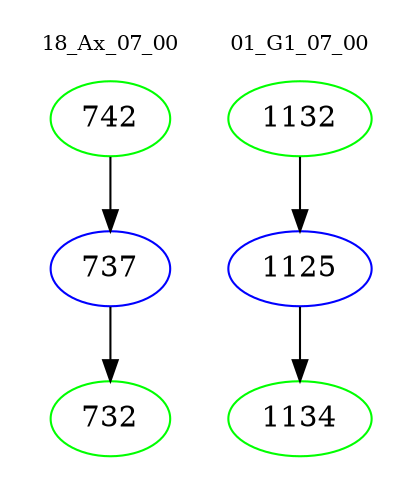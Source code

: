 digraph{
subgraph cluster_0 {
color = white
label = "18_Ax_07_00";
fontsize=10;
T0_742 [label="742", color="green"]
T0_742 -> T0_737 [color="black"]
T0_737 [label="737", color="blue"]
T0_737 -> T0_732 [color="black"]
T0_732 [label="732", color="green"]
}
subgraph cluster_1 {
color = white
label = "01_G1_07_00";
fontsize=10;
T1_1132 [label="1132", color="green"]
T1_1132 -> T1_1125 [color="black"]
T1_1125 [label="1125", color="blue"]
T1_1125 -> T1_1134 [color="black"]
T1_1134 [label="1134", color="green"]
}
}
